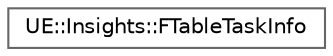 digraph "Graphical Class Hierarchy"
{
 // INTERACTIVE_SVG=YES
 // LATEX_PDF_SIZE
  bgcolor="transparent";
  edge [fontname=Helvetica,fontsize=10,labelfontname=Helvetica,labelfontsize=10];
  node [fontname=Helvetica,fontsize=10,shape=box,height=0.2,width=0.4];
  rankdir="LR";
  Node0 [id="Node000000",label="UE::Insights::FTableTaskInfo",height=0.2,width=0.4,color="grey40", fillcolor="white", style="filled",URL="$d4/d85/structUE_1_1Insights_1_1FTableTaskInfo.html",tooltip=" "];
}
